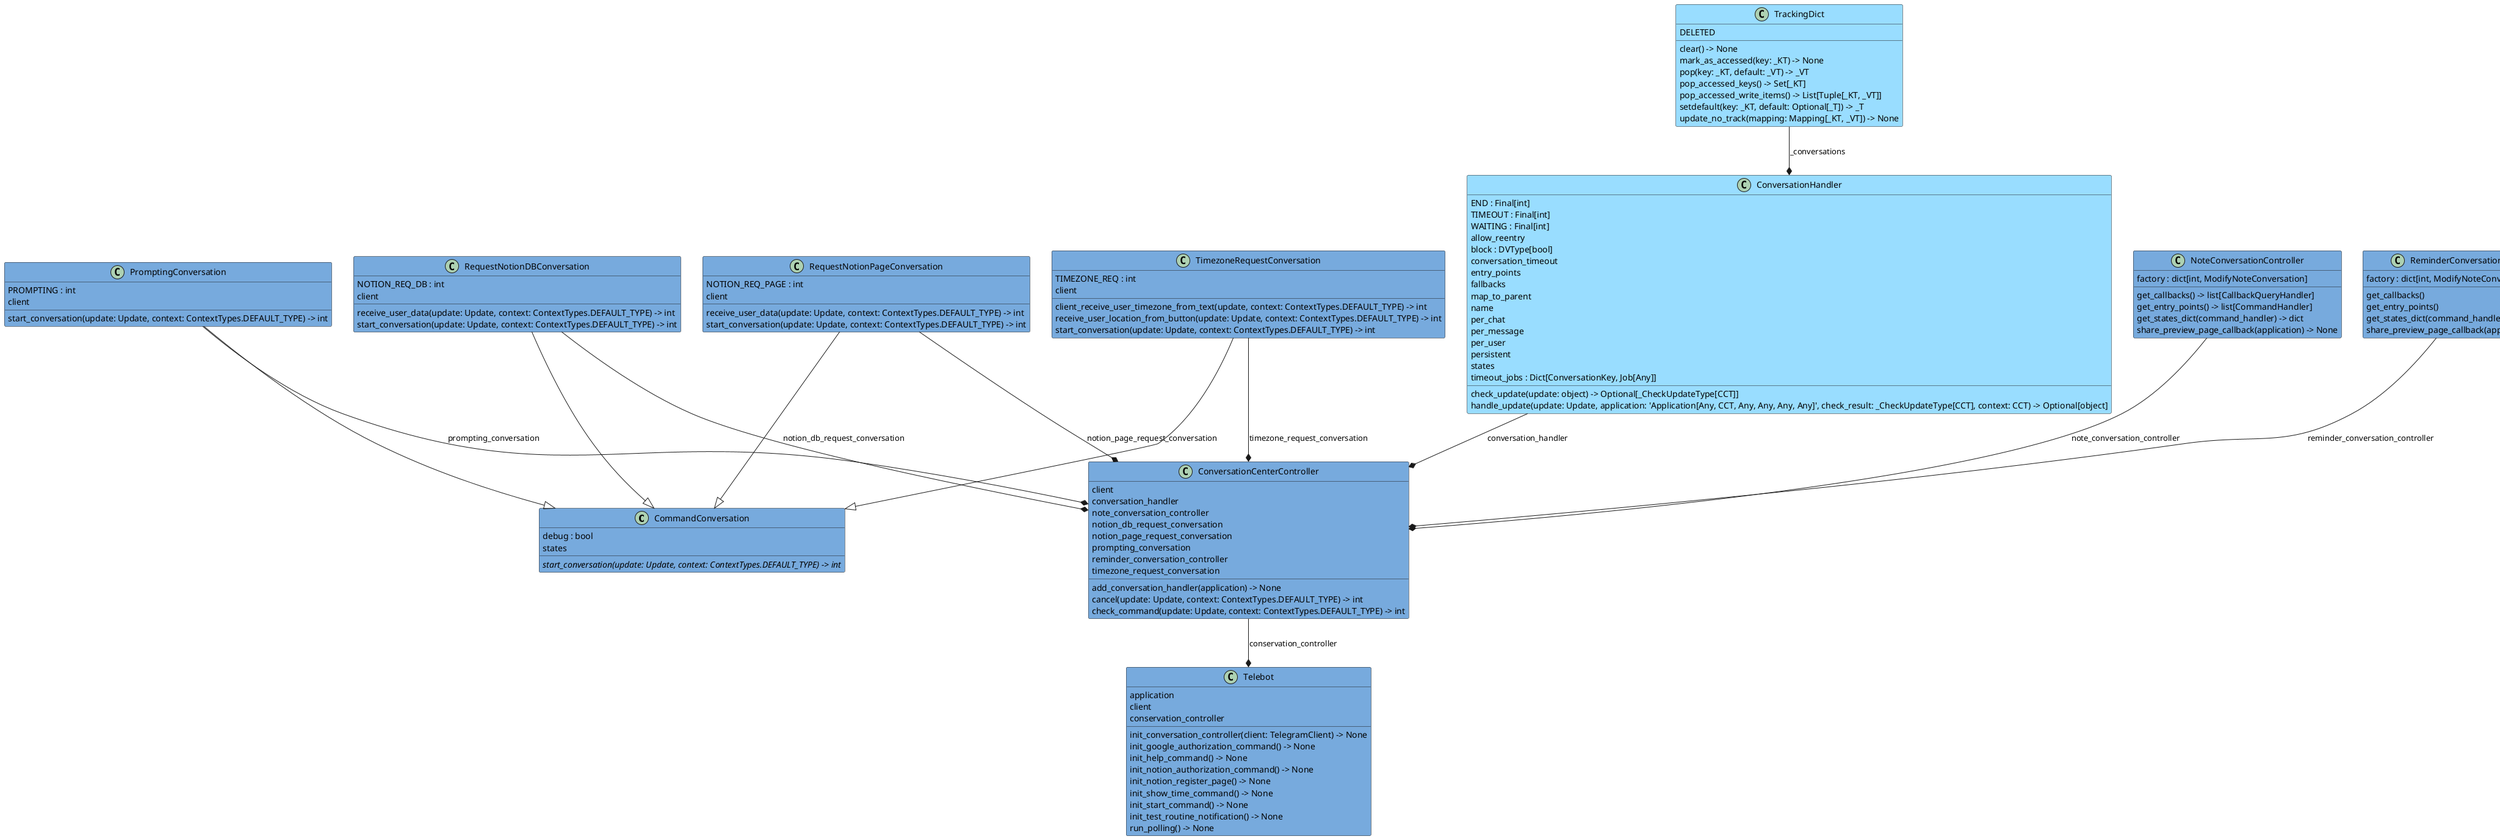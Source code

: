 @startuml classes_bot
set namespaceSeparator none
class "CommandConversation" as SmartNoteAssistant.bot.telegram.conversation._command_conversation.CommandConversation #77AADD {
  debug : bool
  states
  {abstract}start_conversation(update: Update, context: ContextTypes.DEFAULT_TYPE) -> int
}
class "ConversationCenterController" as SmartNoteAssistant.bot.telegram.conversation.controller._conversation_center_controller.ConversationCenterController #77AADD {
  client
  conversation_handler
  note_conversation_controller
  notion_db_request_conversation
  notion_page_request_conversation
  prompting_conversation
  reminder_conversation_controller
  timezone_request_conversation
  add_conversation_handler(application) -> None
  cancel(update: Update, context: ContextTypes.DEFAULT_TYPE) -> int
  check_command(update: Update, context: ContextTypes.DEFAULT_TYPE) -> int
}
class "ConversationHandler" as telegram.ext._handlers.conversationhandler.ConversationHandler #99DDFF {
  END : Final[int]
  TIMEOUT : Final[int]
  WAITING : Final[int]
  allow_reentry
  block : DVType[bool]
  conversation_timeout
  entry_points
  fallbacks
  map_to_parent
  name
  per_chat
  per_message
  per_user
  persistent
  states
  timeout_jobs : Dict[ConversationKey, Job[Any]]
  check_update(update: object) -> Optional[_CheckUpdateType[CCT]]
  handle_update(update: Update, application: 'Application[Any, CCT, Any, Any, Any, Any]', check_result: _CheckUpdateType[CCT], context: CCT) -> Optional[object]
}
class "NoteConversationController" as SmartNoteAssistant.bot.telegram.conversation.controller._note_conversation_controller.NoteConversationController #77AADD {
  factory : dict[int, ModifyNoteConversation]
  get_callbacks() -> list[CallbackQueryHandler]
  get_entry_points() -> list[CommandHandler]
  get_states_dict(command_handler) -> dict
  share_preview_page_callback(application) -> None
}
class "NotePages" as SmartNoteAssistant.bot.telegram.telegram_pages._note_pages.NotePages #77AADD {
  client
  check_match_pattern(query: CallbackQuery) -> bool
  client_get_content(chat_id, note_token) -> str
  client_get_total_pages(chat_id: int) -> int
  init_preview_pages(chat_id: int, page: int) -> InlineKeyboardPaginator
  preview_page_callback(update: Update, context: ContextTypes.DEFAULT_TYPE) -> None
  preview_page_query_callback(query: CallbackQuery) -> None
  view_note_page_command(update: Update, context: ContextTypes.DEFAULT_TYPE) -> None
}
class "NotePages" as SmartNoteAssistant.bot.telegram.telegram_pages._note_pages_v2.NotePages #77AADD {
  client
  check_match_pattern(query: CallbackQuery) -> bool
  client_get_page_content(chat_id, page_token)
  client_get_total_pages(chat_id: int) -> int
  show_preview_page(query: CallbackQuery, context: ContextTypes.DEFAULT_TYPE, starting_point: str | None) -> None
  view_note_page_command(update: Update, context: ContextTypes.DEFAULT_TYPE) -> None
}
class "PromptingConversation" as SmartNoteAssistant.bot.telegram.conversation._prompting_conversation.PromptingConversation #77AADD {
  PROMPTING : int
  client
  start_conversation(update: Update, context: ContextTypes.DEFAULT_TYPE) -> int
}
class "ReminderConversationController" as SmartNoteAssistant.bot.telegram.conversation.controller._reminder_conversation_controller.ReminderConversationController #77AADD {
  factory : dict[int, ModifyNoteConversation]
  get_callbacks()
  get_entry_points()
  get_states_dict(command_handler)
  share_preview_page_callback(application) -> None
}
class "ReminderPages" as SmartNoteAssistant.bot.telegram.telegram_pages._reminder_pages.ReminderPages #77AADD {
  check_match_pattern(query: CallbackQuery) -> bool
  client_get_content(chat_id, note_idx) -> str
  client_get_total_pages(chat_id: int) -> int
  get_option_keyboard(note_idx: str) -> list
  init_preview_pages(chat_id, page: int) -> InlineKeyboardPaginator
  view_note_page_command(update: Update, context: ContextTypes.DEFAULT_TYPE) -> None
}
class "ReminderPages" as SmartNoteAssistant.bot.telegram.telegram_pages._reminder_pages_v2.ReminderPages #77AADD {
  check_match_pattern(query: CallbackQuery) -> bool
  client_get_page_content(chat_id, page_token)
  client_get_total_pages(chat_id: int) -> int
  get_option_keyboard(note_idx: str) -> list
  show_preview_page(query: CallbackQuery, context: ContextTypes.DEFAULT_TYPE, cur_page_token: str | None) -> None
}
class "RequestNotionDBConversation" as SmartNoteAssistant.bot.telegram.conversation.notion_request.request_notion_db_conversation.RequestNotionDBConversation #77AADD {
  NOTION_REQ_DB : int
  client
  receive_user_data(update: Update, context: ContextTypes.DEFAULT_TYPE) -> int
  start_conversation(update: Update, context: ContextTypes.DEFAULT_TYPE) -> int
}
class "RequestNotionPageConversation" as SmartNoteAssistant.bot.telegram.conversation.notion_request.request_page_conversation.RequestNotionPageConversation #77AADD {
  NOTION_REQ_PAGE : int
  client
  receive_user_data(update: Update, context: ContextTypes.DEFAULT_TYPE) -> int
  start_conversation(update: Update, context: ContextTypes.DEFAULT_TYPE) -> int
}
class "Telebot" as SmartNoteAssistant.bot.telegram._telebot.Telebot #77AADD {
  application
  client
  conservation_controller
  init_conversation_controller(client: TelegramClient) -> None
  init_google_authorization_command() -> None
  init_help_command() -> None
  init_notion_authorization_command() -> None
  init_notion_register_page() -> None
  init_show_time_command() -> None
  init_start_command() -> None
  init_test_routine_notification() -> None
  run_polling() -> None
}
class "TimezoneRequestConversation" as SmartNoteAssistant.bot.telegram.conversation._timezone_request_conversation.TimezoneRequestConversation #77AADD {
  TIMEZONE_REQ : int
  client
  client_receive_user_timezone_from_text(update, context: ContextTypes.DEFAULT_TYPE) -> int
  receive_user_location_from_button(update: Update, context: ContextTypes.DEFAULT_TYPE) -> int
  start_conversation(update: Update, context: ContextTypes.DEFAULT_TYPE) -> int
}
class "TrackingDict" as telegram.ext._utils.trackingdict.TrackingDict #99DDFF {
  DELETED
  clear() -> None
  mark_as_accessed(key: _KT) -> None
  pop(key: _KT, default: _VT) -> _VT
  pop_accessed_keys() -> Set[_KT]
  pop_accessed_write_items() -> List[Tuple[_KT, _VT]]
  setdefault(key: _KT, default: Optional[_T]) -> _T
  update_no_track(mapping: Mapping[_KT, _VT]) -> None
}
SmartNoteAssistant.bot.telegram.conversation._prompting_conversation.PromptingConversation --|> SmartNoteAssistant.bot.telegram.conversation._command_conversation.CommandConversation
SmartNoteAssistant.bot.telegram.conversation._timezone_request_conversation.TimezoneRequestConversation --|> SmartNoteAssistant.bot.telegram.conversation._command_conversation.CommandConversation
SmartNoteAssistant.bot.telegram.conversation.notion_request.request_notion_db_conversation.RequestNotionDBConversation --|> SmartNoteAssistant.bot.telegram.conversation._command_conversation.CommandConversation
SmartNoteAssistant.bot.telegram.conversation.notion_request.request_page_conversation.RequestNotionPageConversation --|> SmartNoteAssistant.bot.telegram.conversation._command_conversation.CommandConversation
SmartNoteAssistant.bot.telegram.telegram_pages._reminder_pages.ReminderPages --|> SmartNoteAssistant.bot.telegram.telegram_pages._note_pages.NotePages
SmartNoteAssistant.bot.telegram.telegram_pages._reminder_pages_v2.ReminderPages --|> SmartNoteAssistant.bot.telegram.telegram_pages._note_pages_v2.NotePages
SmartNoteAssistant.bot.telegram.conversation._prompting_conversation.PromptingConversation --* SmartNoteAssistant.bot.telegram.conversation.controller._conversation_center_controller.ConversationCenterController : prompting_conversation
SmartNoteAssistant.bot.telegram.conversation._timezone_request_conversation.TimezoneRequestConversation --* SmartNoteAssistant.bot.telegram.conversation.controller._conversation_center_controller.ConversationCenterController : timezone_request_conversation
SmartNoteAssistant.bot.telegram.conversation.controller._conversation_center_controller.ConversationCenterController --* SmartNoteAssistant.bot.telegram._telebot.Telebot : conservation_controller
SmartNoteAssistant.bot.telegram.conversation.controller._note_conversation_controller.NoteConversationController --* SmartNoteAssistant.bot.telegram.conversation.controller._conversation_center_controller.ConversationCenterController : note_conversation_controller
SmartNoteAssistant.bot.telegram.conversation.controller._reminder_conversation_controller.ReminderConversationController --* SmartNoteAssistant.bot.telegram.conversation.controller._conversation_center_controller.ConversationCenterController : reminder_conversation_controller
SmartNoteAssistant.bot.telegram.conversation.notion_request.request_notion_db_conversation.RequestNotionDBConversation --* SmartNoteAssistant.bot.telegram.conversation.controller._conversation_center_controller.ConversationCenterController : notion_db_request_conversation
SmartNoteAssistant.bot.telegram.conversation.notion_request.request_page_conversation.RequestNotionPageConversation --* SmartNoteAssistant.bot.telegram.conversation.controller._conversation_center_controller.ConversationCenterController : notion_page_request_conversation
telegram.ext._handlers.conversationhandler.ConversationHandler --* SmartNoteAssistant.bot.telegram.conversation.controller._conversation_center_controller.ConversationCenterController : conversation_handler
telegram.ext._utils.trackingdict.TrackingDict --* telegram.ext._handlers.conversationhandler.ConversationHandler : _conversations
@enduml
